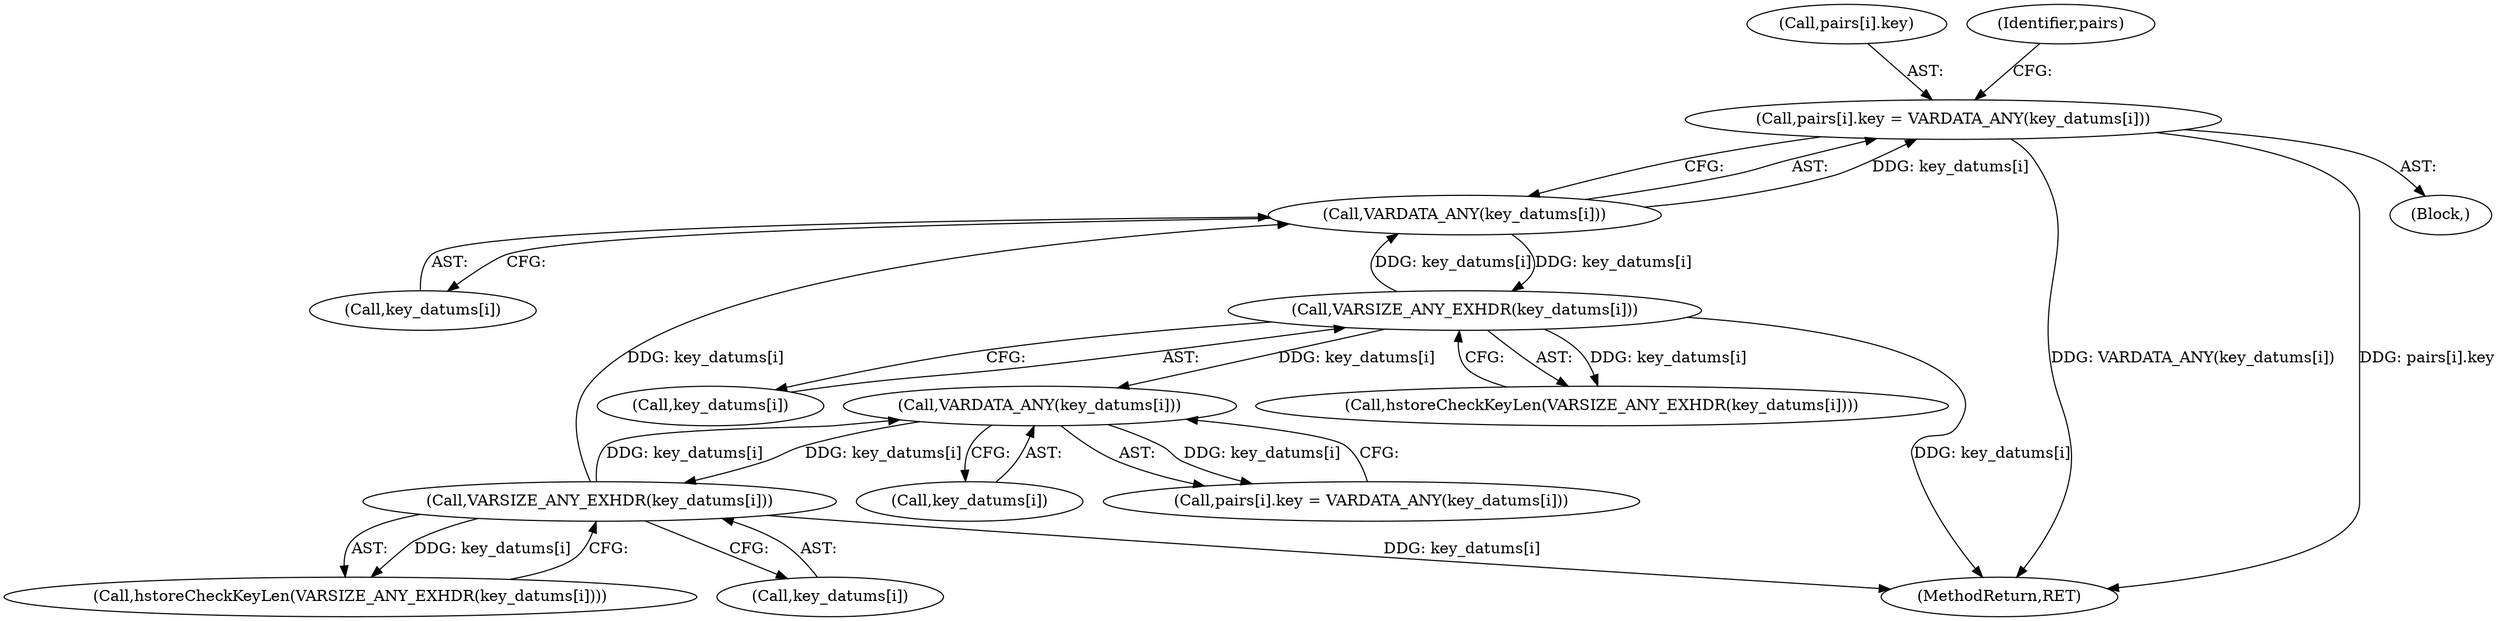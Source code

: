 digraph "0_postgres_31400a673325147e1205326008e32135a78b4d8a_0@array" {
"1000312" [label="(Call,pairs[i].key = VARDATA_ANY(key_datums[i]))"];
"1000318" [label="(Call,VARDATA_ANY(key_datums[i]))"];
"1000390" [label="(Call,VARSIZE_ANY_EXHDR(key_datums[i]))"];
"1000369" [label="(Call,VARDATA_ANY(key_datums[i]))"];
"1000336" [label="(Call,VARSIZE_ANY_EXHDR(key_datums[i]))"];
"1000313" [label="(Call,pairs[i].key)"];
"1000391" [label="(Call,key_datums[i])"];
"1000335" [label="(Call,hstoreCheckKeyLen(VARSIZE_ANY_EXHDR(key_datums[i])))"];
"1000318" [label="(Call,VARDATA_ANY(key_datums[i]))"];
"1000325" [label="(Identifier,pairs)"];
"1000390" [label="(Call,VARSIZE_ANY_EXHDR(key_datums[i]))"];
"1000337" [label="(Call,key_datums[i])"];
"1000312" [label="(Call,pairs[i].key = VARDATA_ANY(key_datums[i]))"];
"1000363" [label="(Call,pairs[i].key = VARDATA_ANY(key_datums[i]))"];
"1000319" [label="(Call,key_datums[i])"];
"1000389" [label="(Call,hstoreCheckKeyLen(VARSIZE_ANY_EXHDR(key_datums[i])))"];
"1000370" [label="(Call,key_datums[i])"];
"1000336" [label="(Call,VARSIZE_ANY_EXHDR(key_datums[i]))"];
"1000434" [label="(MethodReturn,RET)"];
"1000311" [label="(Block,)"];
"1000369" [label="(Call,VARDATA_ANY(key_datums[i]))"];
"1000312" -> "1000311"  [label="AST: "];
"1000312" -> "1000318"  [label="CFG: "];
"1000313" -> "1000312"  [label="AST: "];
"1000318" -> "1000312"  [label="AST: "];
"1000325" -> "1000312"  [label="CFG: "];
"1000312" -> "1000434"  [label="DDG: VARDATA_ANY(key_datums[i])"];
"1000312" -> "1000434"  [label="DDG: pairs[i].key"];
"1000318" -> "1000312"  [label="DDG: key_datums[i]"];
"1000318" -> "1000319"  [label="CFG: "];
"1000319" -> "1000318"  [label="AST: "];
"1000390" -> "1000318"  [label="DDG: key_datums[i]"];
"1000336" -> "1000318"  [label="DDG: key_datums[i]"];
"1000318" -> "1000336"  [label="DDG: key_datums[i]"];
"1000390" -> "1000389"  [label="AST: "];
"1000390" -> "1000391"  [label="CFG: "];
"1000391" -> "1000390"  [label="AST: "];
"1000389" -> "1000390"  [label="CFG: "];
"1000390" -> "1000434"  [label="DDG: key_datums[i]"];
"1000390" -> "1000369"  [label="DDG: key_datums[i]"];
"1000390" -> "1000389"  [label="DDG: key_datums[i]"];
"1000369" -> "1000390"  [label="DDG: key_datums[i]"];
"1000369" -> "1000363"  [label="AST: "];
"1000369" -> "1000370"  [label="CFG: "];
"1000370" -> "1000369"  [label="AST: "];
"1000363" -> "1000369"  [label="CFG: "];
"1000369" -> "1000363"  [label="DDG: key_datums[i]"];
"1000336" -> "1000369"  [label="DDG: key_datums[i]"];
"1000336" -> "1000335"  [label="AST: "];
"1000336" -> "1000337"  [label="CFG: "];
"1000337" -> "1000336"  [label="AST: "];
"1000335" -> "1000336"  [label="CFG: "];
"1000336" -> "1000434"  [label="DDG: key_datums[i]"];
"1000336" -> "1000335"  [label="DDG: key_datums[i]"];
}
